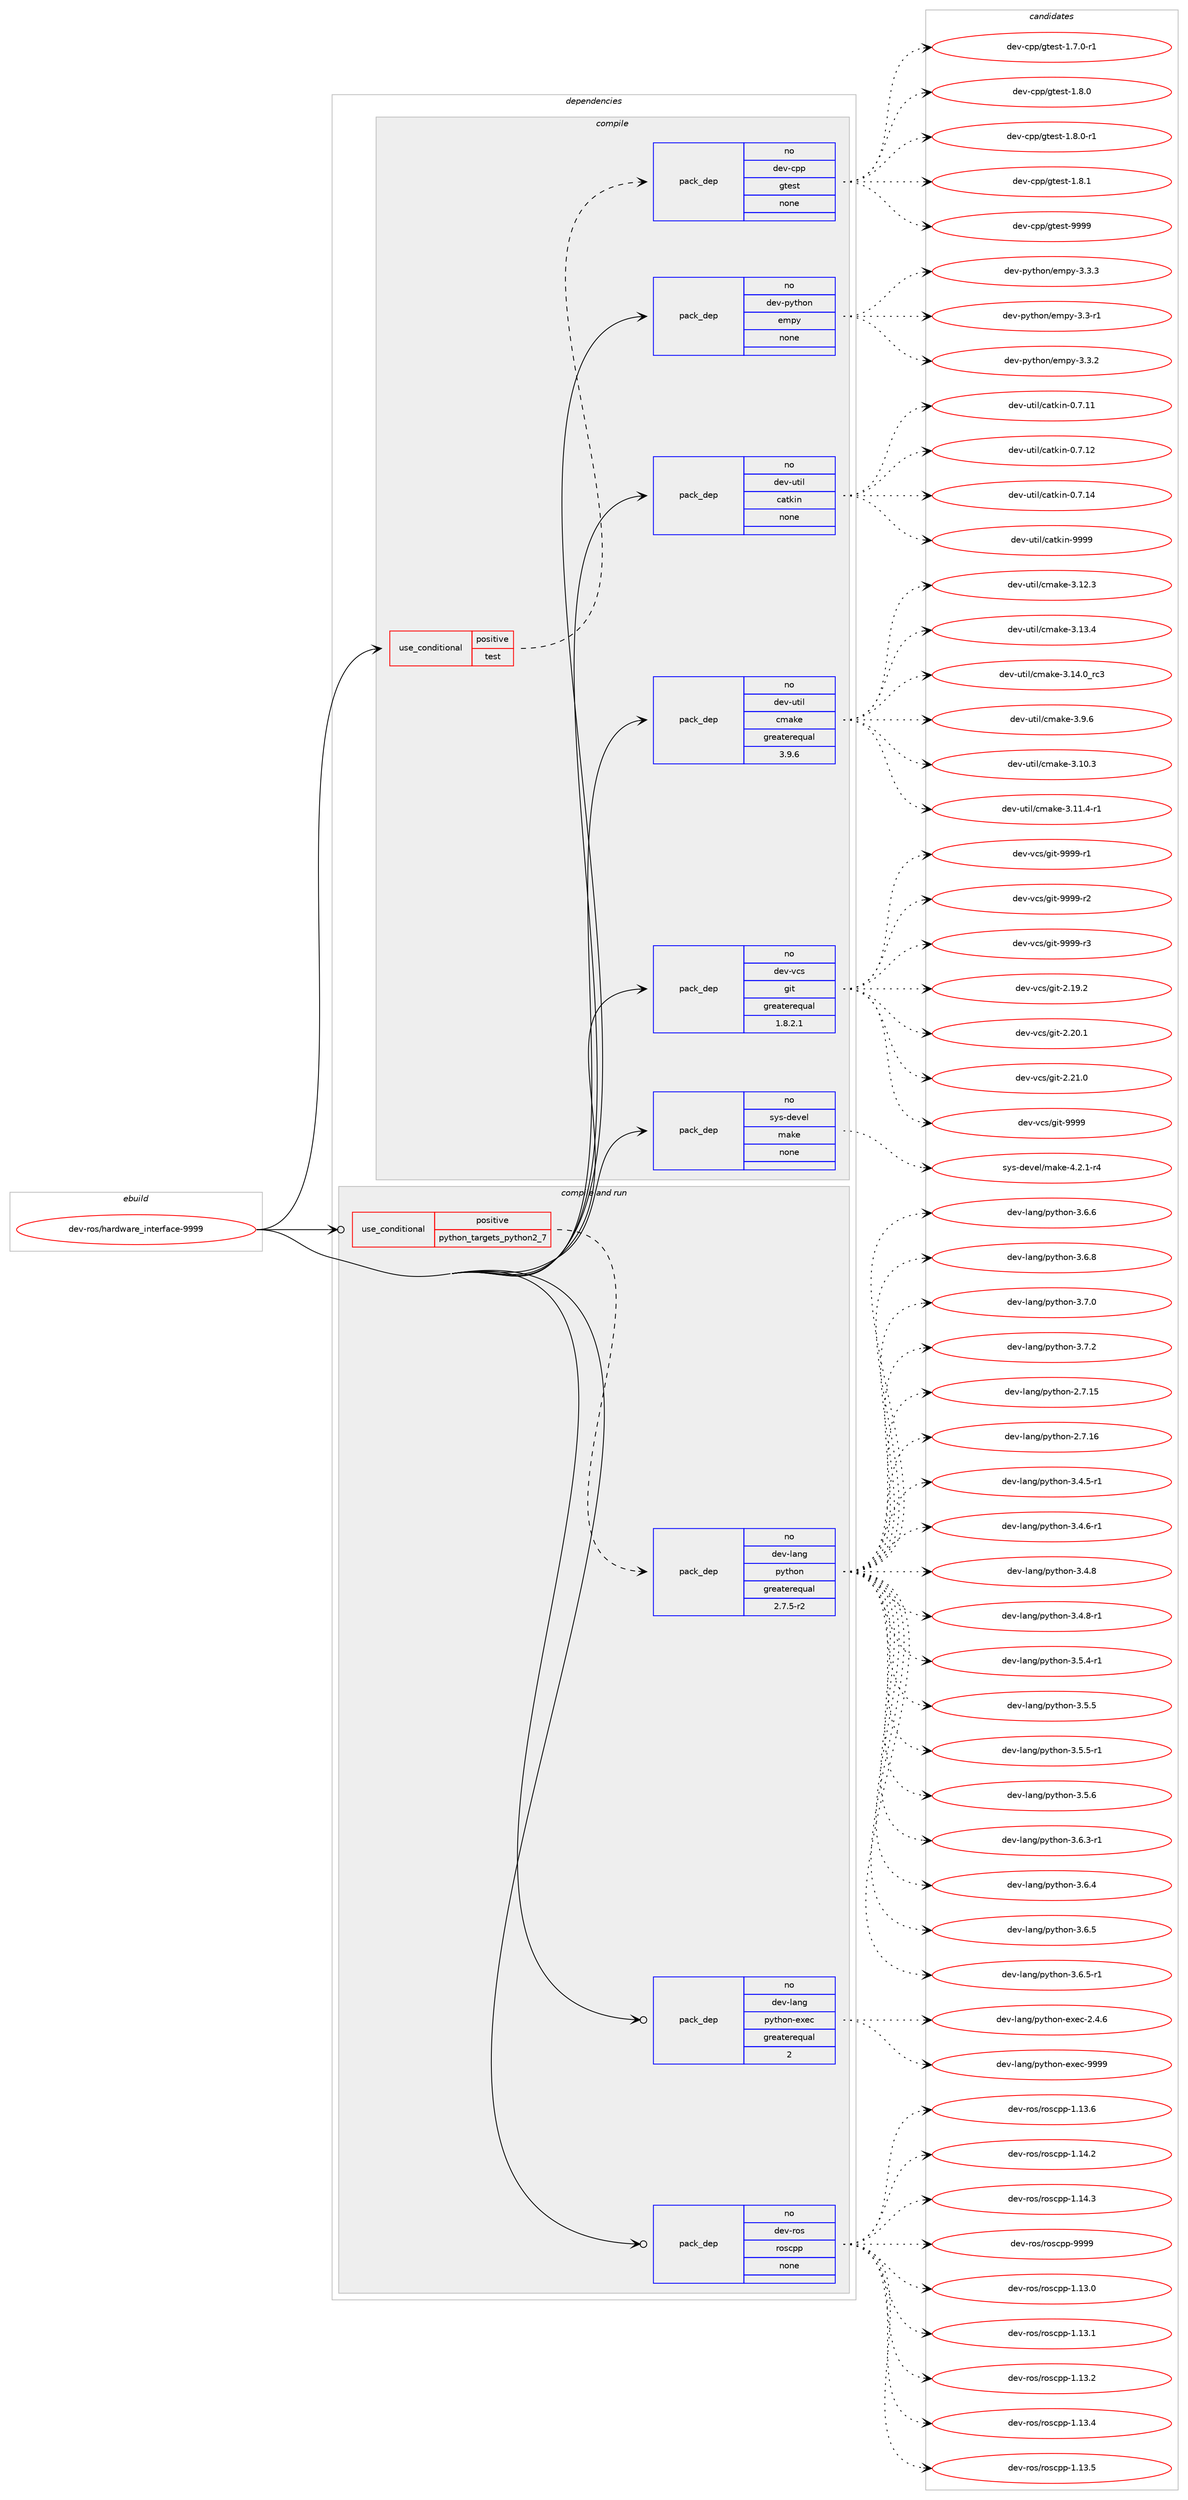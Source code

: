 digraph prolog {

# *************
# Graph options
# *************

newrank=true;
concentrate=true;
compound=true;
graph [rankdir=LR,fontname=Helvetica,fontsize=10,ranksep=1.5];#, ranksep=2.5, nodesep=0.2];
edge  [arrowhead=vee];
node  [fontname=Helvetica,fontsize=10];

# **********
# The ebuild
# **********

subgraph cluster_leftcol {
color=gray;
rank=same;
label=<<i>ebuild</i>>;
id [label="dev-ros/hardware_interface-9999", color=red, width=4, href="../dev-ros/hardware_interface-9999.svg"];
}

# ****************
# The dependencies
# ****************

subgraph cluster_midcol {
color=gray;
label=<<i>dependencies</i>>;
subgraph cluster_compile {
fillcolor="#eeeeee";
style=filled;
label=<<i>compile</i>>;
subgraph cond388621 {
dependency1456849 [label=<<TABLE BORDER="0" CELLBORDER="1" CELLSPACING="0" CELLPADDING="4"><TR><TD ROWSPAN="3" CELLPADDING="10">use_conditional</TD></TR><TR><TD>positive</TD></TR><TR><TD>test</TD></TR></TABLE>>, shape=none, color=red];
subgraph pack1044838 {
dependency1456850 [label=<<TABLE BORDER="0" CELLBORDER="1" CELLSPACING="0" CELLPADDING="4" WIDTH="220"><TR><TD ROWSPAN="6" CELLPADDING="30">pack_dep</TD></TR><TR><TD WIDTH="110">no</TD></TR><TR><TD>dev-cpp</TD></TR><TR><TD>gtest</TD></TR><TR><TD>none</TD></TR><TR><TD></TD></TR></TABLE>>, shape=none, color=blue];
}
dependency1456849:e -> dependency1456850:w [weight=20,style="dashed",arrowhead="vee"];
}
id:e -> dependency1456849:w [weight=20,style="solid",arrowhead="vee"];
subgraph pack1044839 {
dependency1456851 [label=<<TABLE BORDER="0" CELLBORDER="1" CELLSPACING="0" CELLPADDING="4" WIDTH="220"><TR><TD ROWSPAN="6" CELLPADDING="30">pack_dep</TD></TR><TR><TD WIDTH="110">no</TD></TR><TR><TD>dev-python</TD></TR><TR><TD>empy</TD></TR><TR><TD>none</TD></TR><TR><TD></TD></TR></TABLE>>, shape=none, color=blue];
}
id:e -> dependency1456851:w [weight=20,style="solid",arrowhead="vee"];
subgraph pack1044840 {
dependency1456852 [label=<<TABLE BORDER="0" CELLBORDER="1" CELLSPACING="0" CELLPADDING="4" WIDTH="220"><TR><TD ROWSPAN="6" CELLPADDING="30">pack_dep</TD></TR><TR><TD WIDTH="110">no</TD></TR><TR><TD>dev-util</TD></TR><TR><TD>catkin</TD></TR><TR><TD>none</TD></TR><TR><TD></TD></TR></TABLE>>, shape=none, color=blue];
}
id:e -> dependency1456852:w [weight=20,style="solid",arrowhead="vee"];
subgraph pack1044841 {
dependency1456853 [label=<<TABLE BORDER="0" CELLBORDER="1" CELLSPACING="0" CELLPADDING="4" WIDTH="220"><TR><TD ROWSPAN="6" CELLPADDING="30">pack_dep</TD></TR><TR><TD WIDTH="110">no</TD></TR><TR><TD>dev-util</TD></TR><TR><TD>cmake</TD></TR><TR><TD>greaterequal</TD></TR><TR><TD>3.9.6</TD></TR></TABLE>>, shape=none, color=blue];
}
id:e -> dependency1456853:w [weight=20,style="solid",arrowhead="vee"];
subgraph pack1044842 {
dependency1456854 [label=<<TABLE BORDER="0" CELLBORDER="1" CELLSPACING="0" CELLPADDING="4" WIDTH="220"><TR><TD ROWSPAN="6" CELLPADDING="30">pack_dep</TD></TR><TR><TD WIDTH="110">no</TD></TR><TR><TD>dev-vcs</TD></TR><TR><TD>git</TD></TR><TR><TD>greaterequal</TD></TR><TR><TD>1.8.2.1</TD></TR></TABLE>>, shape=none, color=blue];
}
id:e -> dependency1456854:w [weight=20,style="solid",arrowhead="vee"];
subgraph pack1044843 {
dependency1456855 [label=<<TABLE BORDER="0" CELLBORDER="1" CELLSPACING="0" CELLPADDING="4" WIDTH="220"><TR><TD ROWSPAN="6" CELLPADDING="30">pack_dep</TD></TR><TR><TD WIDTH="110">no</TD></TR><TR><TD>sys-devel</TD></TR><TR><TD>make</TD></TR><TR><TD>none</TD></TR><TR><TD></TD></TR></TABLE>>, shape=none, color=blue];
}
id:e -> dependency1456855:w [weight=20,style="solid",arrowhead="vee"];
}
subgraph cluster_compileandrun {
fillcolor="#eeeeee";
style=filled;
label=<<i>compile and run</i>>;
subgraph cond388622 {
dependency1456856 [label=<<TABLE BORDER="0" CELLBORDER="1" CELLSPACING="0" CELLPADDING="4"><TR><TD ROWSPAN="3" CELLPADDING="10">use_conditional</TD></TR><TR><TD>positive</TD></TR><TR><TD>python_targets_python2_7</TD></TR></TABLE>>, shape=none, color=red];
subgraph pack1044844 {
dependency1456857 [label=<<TABLE BORDER="0" CELLBORDER="1" CELLSPACING="0" CELLPADDING="4" WIDTH="220"><TR><TD ROWSPAN="6" CELLPADDING="30">pack_dep</TD></TR><TR><TD WIDTH="110">no</TD></TR><TR><TD>dev-lang</TD></TR><TR><TD>python</TD></TR><TR><TD>greaterequal</TD></TR><TR><TD>2.7.5-r2</TD></TR></TABLE>>, shape=none, color=blue];
}
dependency1456856:e -> dependency1456857:w [weight=20,style="dashed",arrowhead="vee"];
}
id:e -> dependency1456856:w [weight=20,style="solid",arrowhead="odotvee"];
subgraph pack1044845 {
dependency1456858 [label=<<TABLE BORDER="0" CELLBORDER="1" CELLSPACING="0" CELLPADDING="4" WIDTH="220"><TR><TD ROWSPAN="6" CELLPADDING="30">pack_dep</TD></TR><TR><TD WIDTH="110">no</TD></TR><TR><TD>dev-lang</TD></TR><TR><TD>python-exec</TD></TR><TR><TD>greaterequal</TD></TR><TR><TD>2</TD></TR></TABLE>>, shape=none, color=blue];
}
id:e -> dependency1456858:w [weight=20,style="solid",arrowhead="odotvee"];
subgraph pack1044846 {
dependency1456859 [label=<<TABLE BORDER="0" CELLBORDER="1" CELLSPACING="0" CELLPADDING="4" WIDTH="220"><TR><TD ROWSPAN="6" CELLPADDING="30">pack_dep</TD></TR><TR><TD WIDTH="110">no</TD></TR><TR><TD>dev-ros</TD></TR><TR><TD>roscpp</TD></TR><TR><TD>none</TD></TR><TR><TD></TD></TR></TABLE>>, shape=none, color=blue];
}
id:e -> dependency1456859:w [weight=20,style="solid",arrowhead="odotvee"];
}
subgraph cluster_run {
fillcolor="#eeeeee";
style=filled;
label=<<i>run</i>>;
}
}

# **************
# The candidates
# **************

subgraph cluster_choices {
rank=same;
color=gray;
label=<<i>candidates</i>>;

subgraph choice1044838 {
color=black;
nodesep=1;
choice1001011184599112112471031161011151164549465546484511449 [label="dev-cpp/gtest-1.7.0-r1", color=red, width=4,href="../dev-cpp/gtest-1.7.0-r1.svg"];
choice100101118459911211247103116101115116454946564648 [label="dev-cpp/gtest-1.8.0", color=red, width=4,href="../dev-cpp/gtest-1.8.0.svg"];
choice1001011184599112112471031161011151164549465646484511449 [label="dev-cpp/gtest-1.8.0-r1", color=red, width=4,href="../dev-cpp/gtest-1.8.0-r1.svg"];
choice100101118459911211247103116101115116454946564649 [label="dev-cpp/gtest-1.8.1", color=red, width=4,href="../dev-cpp/gtest-1.8.1.svg"];
choice1001011184599112112471031161011151164557575757 [label="dev-cpp/gtest-9999", color=red, width=4,href="../dev-cpp/gtest-9999.svg"];
dependency1456850:e -> choice1001011184599112112471031161011151164549465546484511449:w [style=dotted,weight="100"];
dependency1456850:e -> choice100101118459911211247103116101115116454946564648:w [style=dotted,weight="100"];
dependency1456850:e -> choice1001011184599112112471031161011151164549465646484511449:w [style=dotted,weight="100"];
dependency1456850:e -> choice100101118459911211247103116101115116454946564649:w [style=dotted,weight="100"];
dependency1456850:e -> choice1001011184599112112471031161011151164557575757:w [style=dotted,weight="100"];
}
subgraph choice1044839 {
color=black;
nodesep=1;
choice1001011184511212111610411111047101109112121455146514511449 [label="dev-python/empy-3.3-r1", color=red, width=4,href="../dev-python/empy-3.3-r1.svg"];
choice1001011184511212111610411111047101109112121455146514650 [label="dev-python/empy-3.3.2", color=red, width=4,href="../dev-python/empy-3.3.2.svg"];
choice1001011184511212111610411111047101109112121455146514651 [label="dev-python/empy-3.3.3", color=red, width=4,href="../dev-python/empy-3.3.3.svg"];
dependency1456851:e -> choice1001011184511212111610411111047101109112121455146514511449:w [style=dotted,weight="100"];
dependency1456851:e -> choice1001011184511212111610411111047101109112121455146514650:w [style=dotted,weight="100"];
dependency1456851:e -> choice1001011184511212111610411111047101109112121455146514651:w [style=dotted,weight="100"];
}
subgraph choice1044840 {
color=black;
nodesep=1;
choice1001011184511711610510847999711610710511045484655464949 [label="dev-util/catkin-0.7.11", color=red, width=4,href="../dev-util/catkin-0.7.11.svg"];
choice1001011184511711610510847999711610710511045484655464950 [label="dev-util/catkin-0.7.12", color=red, width=4,href="../dev-util/catkin-0.7.12.svg"];
choice1001011184511711610510847999711610710511045484655464952 [label="dev-util/catkin-0.7.14", color=red, width=4,href="../dev-util/catkin-0.7.14.svg"];
choice100101118451171161051084799971161071051104557575757 [label="dev-util/catkin-9999", color=red, width=4,href="../dev-util/catkin-9999.svg"];
dependency1456852:e -> choice1001011184511711610510847999711610710511045484655464949:w [style=dotted,weight="100"];
dependency1456852:e -> choice1001011184511711610510847999711610710511045484655464950:w [style=dotted,weight="100"];
dependency1456852:e -> choice1001011184511711610510847999711610710511045484655464952:w [style=dotted,weight="100"];
dependency1456852:e -> choice100101118451171161051084799971161071051104557575757:w [style=dotted,weight="100"];
}
subgraph choice1044841 {
color=black;
nodesep=1;
choice1001011184511711610510847991099710710145514649484651 [label="dev-util/cmake-3.10.3", color=red, width=4,href="../dev-util/cmake-3.10.3.svg"];
choice10010111845117116105108479910997107101455146494946524511449 [label="dev-util/cmake-3.11.4-r1", color=red, width=4,href="../dev-util/cmake-3.11.4-r1.svg"];
choice1001011184511711610510847991099710710145514649504651 [label="dev-util/cmake-3.12.3", color=red, width=4,href="../dev-util/cmake-3.12.3.svg"];
choice1001011184511711610510847991099710710145514649514652 [label="dev-util/cmake-3.13.4", color=red, width=4,href="../dev-util/cmake-3.13.4.svg"];
choice1001011184511711610510847991099710710145514649524648951149951 [label="dev-util/cmake-3.14.0_rc3", color=red, width=4,href="../dev-util/cmake-3.14.0_rc3.svg"];
choice10010111845117116105108479910997107101455146574654 [label="dev-util/cmake-3.9.6", color=red, width=4,href="../dev-util/cmake-3.9.6.svg"];
dependency1456853:e -> choice1001011184511711610510847991099710710145514649484651:w [style=dotted,weight="100"];
dependency1456853:e -> choice10010111845117116105108479910997107101455146494946524511449:w [style=dotted,weight="100"];
dependency1456853:e -> choice1001011184511711610510847991099710710145514649504651:w [style=dotted,weight="100"];
dependency1456853:e -> choice1001011184511711610510847991099710710145514649514652:w [style=dotted,weight="100"];
dependency1456853:e -> choice1001011184511711610510847991099710710145514649524648951149951:w [style=dotted,weight="100"];
dependency1456853:e -> choice10010111845117116105108479910997107101455146574654:w [style=dotted,weight="100"];
}
subgraph choice1044842 {
color=black;
nodesep=1;
choice10010111845118991154710310511645504649574650 [label="dev-vcs/git-2.19.2", color=red, width=4,href="../dev-vcs/git-2.19.2.svg"];
choice10010111845118991154710310511645504650484649 [label="dev-vcs/git-2.20.1", color=red, width=4,href="../dev-vcs/git-2.20.1.svg"];
choice10010111845118991154710310511645504650494648 [label="dev-vcs/git-2.21.0", color=red, width=4,href="../dev-vcs/git-2.21.0.svg"];
choice1001011184511899115471031051164557575757 [label="dev-vcs/git-9999", color=red, width=4,href="../dev-vcs/git-9999.svg"];
choice10010111845118991154710310511645575757574511449 [label="dev-vcs/git-9999-r1", color=red, width=4,href="../dev-vcs/git-9999-r1.svg"];
choice10010111845118991154710310511645575757574511450 [label="dev-vcs/git-9999-r2", color=red, width=4,href="../dev-vcs/git-9999-r2.svg"];
choice10010111845118991154710310511645575757574511451 [label="dev-vcs/git-9999-r3", color=red, width=4,href="../dev-vcs/git-9999-r3.svg"];
dependency1456854:e -> choice10010111845118991154710310511645504649574650:w [style=dotted,weight="100"];
dependency1456854:e -> choice10010111845118991154710310511645504650484649:w [style=dotted,weight="100"];
dependency1456854:e -> choice10010111845118991154710310511645504650494648:w [style=dotted,weight="100"];
dependency1456854:e -> choice1001011184511899115471031051164557575757:w [style=dotted,weight="100"];
dependency1456854:e -> choice10010111845118991154710310511645575757574511449:w [style=dotted,weight="100"];
dependency1456854:e -> choice10010111845118991154710310511645575757574511450:w [style=dotted,weight="100"];
dependency1456854:e -> choice10010111845118991154710310511645575757574511451:w [style=dotted,weight="100"];
}
subgraph choice1044843 {
color=black;
nodesep=1;
choice1151211154510010111810110847109971071014552465046494511452 [label="sys-devel/make-4.2.1-r4", color=red, width=4,href="../sys-devel/make-4.2.1-r4.svg"];
dependency1456855:e -> choice1151211154510010111810110847109971071014552465046494511452:w [style=dotted,weight="100"];
}
subgraph choice1044844 {
color=black;
nodesep=1;
choice10010111845108971101034711212111610411111045504655464953 [label="dev-lang/python-2.7.15", color=red, width=4,href="../dev-lang/python-2.7.15.svg"];
choice10010111845108971101034711212111610411111045504655464954 [label="dev-lang/python-2.7.16", color=red, width=4,href="../dev-lang/python-2.7.16.svg"];
choice1001011184510897110103471121211161041111104551465246534511449 [label="dev-lang/python-3.4.5-r1", color=red, width=4,href="../dev-lang/python-3.4.5-r1.svg"];
choice1001011184510897110103471121211161041111104551465246544511449 [label="dev-lang/python-3.4.6-r1", color=red, width=4,href="../dev-lang/python-3.4.6-r1.svg"];
choice100101118451089711010347112121116104111110455146524656 [label="dev-lang/python-3.4.8", color=red, width=4,href="../dev-lang/python-3.4.8.svg"];
choice1001011184510897110103471121211161041111104551465246564511449 [label="dev-lang/python-3.4.8-r1", color=red, width=4,href="../dev-lang/python-3.4.8-r1.svg"];
choice1001011184510897110103471121211161041111104551465346524511449 [label="dev-lang/python-3.5.4-r1", color=red, width=4,href="../dev-lang/python-3.5.4-r1.svg"];
choice100101118451089711010347112121116104111110455146534653 [label="dev-lang/python-3.5.5", color=red, width=4,href="../dev-lang/python-3.5.5.svg"];
choice1001011184510897110103471121211161041111104551465346534511449 [label="dev-lang/python-3.5.5-r1", color=red, width=4,href="../dev-lang/python-3.5.5-r1.svg"];
choice100101118451089711010347112121116104111110455146534654 [label="dev-lang/python-3.5.6", color=red, width=4,href="../dev-lang/python-3.5.6.svg"];
choice1001011184510897110103471121211161041111104551465446514511449 [label="dev-lang/python-3.6.3-r1", color=red, width=4,href="../dev-lang/python-3.6.3-r1.svg"];
choice100101118451089711010347112121116104111110455146544652 [label="dev-lang/python-3.6.4", color=red, width=4,href="../dev-lang/python-3.6.4.svg"];
choice100101118451089711010347112121116104111110455146544653 [label="dev-lang/python-3.6.5", color=red, width=4,href="../dev-lang/python-3.6.5.svg"];
choice1001011184510897110103471121211161041111104551465446534511449 [label="dev-lang/python-3.6.5-r1", color=red, width=4,href="../dev-lang/python-3.6.5-r1.svg"];
choice100101118451089711010347112121116104111110455146544654 [label="dev-lang/python-3.6.6", color=red, width=4,href="../dev-lang/python-3.6.6.svg"];
choice100101118451089711010347112121116104111110455146544656 [label="dev-lang/python-3.6.8", color=red, width=4,href="../dev-lang/python-3.6.8.svg"];
choice100101118451089711010347112121116104111110455146554648 [label="dev-lang/python-3.7.0", color=red, width=4,href="../dev-lang/python-3.7.0.svg"];
choice100101118451089711010347112121116104111110455146554650 [label="dev-lang/python-3.7.2", color=red, width=4,href="../dev-lang/python-3.7.2.svg"];
dependency1456857:e -> choice10010111845108971101034711212111610411111045504655464953:w [style=dotted,weight="100"];
dependency1456857:e -> choice10010111845108971101034711212111610411111045504655464954:w [style=dotted,weight="100"];
dependency1456857:e -> choice1001011184510897110103471121211161041111104551465246534511449:w [style=dotted,weight="100"];
dependency1456857:e -> choice1001011184510897110103471121211161041111104551465246544511449:w [style=dotted,weight="100"];
dependency1456857:e -> choice100101118451089711010347112121116104111110455146524656:w [style=dotted,weight="100"];
dependency1456857:e -> choice1001011184510897110103471121211161041111104551465246564511449:w [style=dotted,weight="100"];
dependency1456857:e -> choice1001011184510897110103471121211161041111104551465346524511449:w [style=dotted,weight="100"];
dependency1456857:e -> choice100101118451089711010347112121116104111110455146534653:w [style=dotted,weight="100"];
dependency1456857:e -> choice1001011184510897110103471121211161041111104551465346534511449:w [style=dotted,weight="100"];
dependency1456857:e -> choice100101118451089711010347112121116104111110455146534654:w [style=dotted,weight="100"];
dependency1456857:e -> choice1001011184510897110103471121211161041111104551465446514511449:w [style=dotted,weight="100"];
dependency1456857:e -> choice100101118451089711010347112121116104111110455146544652:w [style=dotted,weight="100"];
dependency1456857:e -> choice100101118451089711010347112121116104111110455146544653:w [style=dotted,weight="100"];
dependency1456857:e -> choice1001011184510897110103471121211161041111104551465446534511449:w [style=dotted,weight="100"];
dependency1456857:e -> choice100101118451089711010347112121116104111110455146544654:w [style=dotted,weight="100"];
dependency1456857:e -> choice100101118451089711010347112121116104111110455146544656:w [style=dotted,weight="100"];
dependency1456857:e -> choice100101118451089711010347112121116104111110455146554648:w [style=dotted,weight="100"];
dependency1456857:e -> choice100101118451089711010347112121116104111110455146554650:w [style=dotted,weight="100"];
}
subgraph choice1044845 {
color=black;
nodesep=1;
choice1001011184510897110103471121211161041111104510112010199455046524654 [label="dev-lang/python-exec-2.4.6", color=red, width=4,href="../dev-lang/python-exec-2.4.6.svg"];
choice10010111845108971101034711212111610411111045101120101994557575757 [label="dev-lang/python-exec-9999", color=red, width=4,href="../dev-lang/python-exec-9999.svg"];
dependency1456858:e -> choice1001011184510897110103471121211161041111104510112010199455046524654:w [style=dotted,weight="100"];
dependency1456858:e -> choice10010111845108971101034711212111610411111045101120101994557575757:w [style=dotted,weight="100"];
}
subgraph choice1044846 {
color=black;
nodesep=1;
choice10010111845114111115471141111159911211245494649514648 [label="dev-ros/roscpp-1.13.0", color=red, width=4,href="../dev-ros/roscpp-1.13.0.svg"];
choice10010111845114111115471141111159911211245494649514649 [label="dev-ros/roscpp-1.13.1", color=red, width=4,href="../dev-ros/roscpp-1.13.1.svg"];
choice10010111845114111115471141111159911211245494649514650 [label="dev-ros/roscpp-1.13.2", color=red, width=4,href="../dev-ros/roscpp-1.13.2.svg"];
choice10010111845114111115471141111159911211245494649514652 [label="dev-ros/roscpp-1.13.4", color=red, width=4,href="../dev-ros/roscpp-1.13.4.svg"];
choice10010111845114111115471141111159911211245494649514653 [label="dev-ros/roscpp-1.13.5", color=red, width=4,href="../dev-ros/roscpp-1.13.5.svg"];
choice10010111845114111115471141111159911211245494649514654 [label="dev-ros/roscpp-1.13.6", color=red, width=4,href="../dev-ros/roscpp-1.13.6.svg"];
choice10010111845114111115471141111159911211245494649524650 [label="dev-ros/roscpp-1.14.2", color=red, width=4,href="../dev-ros/roscpp-1.14.2.svg"];
choice10010111845114111115471141111159911211245494649524651 [label="dev-ros/roscpp-1.14.3", color=red, width=4,href="../dev-ros/roscpp-1.14.3.svg"];
choice1001011184511411111547114111115991121124557575757 [label="dev-ros/roscpp-9999", color=red, width=4,href="../dev-ros/roscpp-9999.svg"];
dependency1456859:e -> choice10010111845114111115471141111159911211245494649514648:w [style=dotted,weight="100"];
dependency1456859:e -> choice10010111845114111115471141111159911211245494649514649:w [style=dotted,weight="100"];
dependency1456859:e -> choice10010111845114111115471141111159911211245494649514650:w [style=dotted,weight="100"];
dependency1456859:e -> choice10010111845114111115471141111159911211245494649514652:w [style=dotted,weight="100"];
dependency1456859:e -> choice10010111845114111115471141111159911211245494649514653:w [style=dotted,weight="100"];
dependency1456859:e -> choice10010111845114111115471141111159911211245494649514654:w [style=dotted,weight="100"];
dependency1456859:e -> choice10010111845114111115471141111159911211245494649524650:w [style=dotted,weight="100"];
dependency1456859:e -> choice10010111845114111115471141111159911211245494649524651:w [style=dotted,weight="100"];
dependency1456859:e -> choice1001011184511411111547114111115991121124557575757:w [style=dotted,weight="100"];
}
}

}
